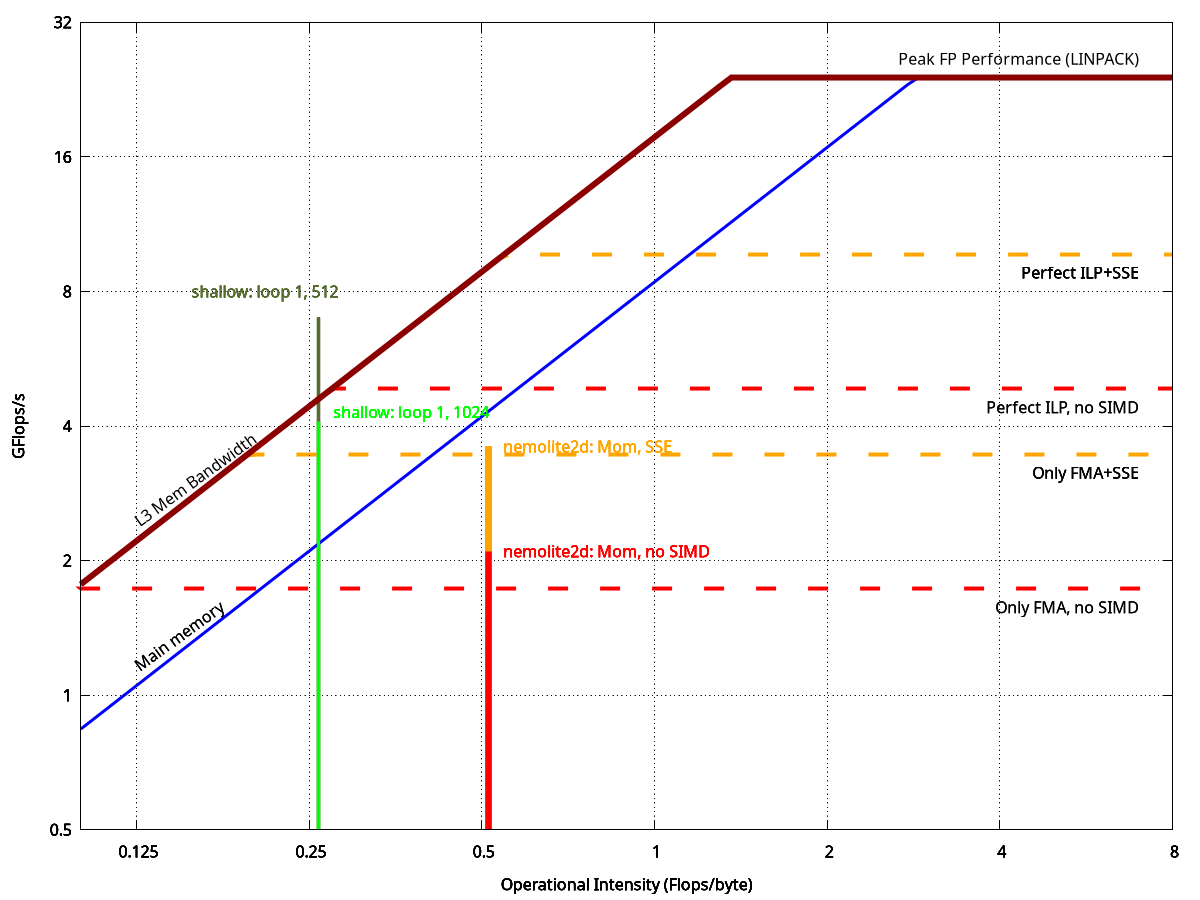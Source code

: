 # initial config
set term postscript eps enhanced color
set output 'roofline.eps'
#set term pngcairo
#set output 'roofline.png'

set nokey
set grid layerdefault   linetype 0 linewidth 1.000,  linetype 0 linewidth 1.000

set xlabel "Operational Intensity (Flops/byte)"
set ylabel "GFlops/s"

# sets log base 2 scale for both axes
set logscale x 2
set logscale y 2

# label offsets
L_MEM_X=0.125
L_MEM_ANG=36

# range of each axis
MAX_X=8
MIN_Y=0.5
MAX_Y=32
set xrange [0.1:MAX_X]
set yrange [MIN_Y:MAX_Y]

# Kernel constants
# First loop nest of shallow has AI = 0.3 FLOP/byte
# Counting bytes from cache lines (i.e. 64 bytes per reference instead
# of just 8 bytes for a d.p. word) it is:
SHALLOW_LOOP1_AI = 0.26
# u-momentum kernel of nemolite2d has AI = 0.44 FLOP/byte
# Counting bytes from cache lines it is:
#NEMOLITE_MOM_AI = 0.38
# Using measured FLOP count it is:
NEMOLITE_MOM_AI = 0.514

# CPU CONSTANTS
# For single core of Xeon E5-2697 v2 (Archer), as measured with 
# the Intel MKL version of linpack. This is therefore using
# 256-bit AVX instructions (SIMD)
PEAK_GFLOPS=24.1
NUM_CORES=1

#ceilings
C_ALL_CORES		= 1
C_MUL_ADD_BAL	= NUM_CORES
# For Ivy Bridge, AVX registers are 256-bit and therefore can
# hold 4*64-bit double-precision reals. We therefore assume
# that peak, non-SIMD performance is 1/4 that of the performance
# obtained by Linpack
C_SIMD			= 4.0
C_ILP_ONLY		= 2 * C_SIMD
# Upper and lower bounds on performance of u-momentum kernel as
# obtained by analysing the DAG.
C_UMOM_PERFECT_ILP = 4.85
C_UMOM_NO_ILP = 1.73

# MEM CONSTANTS
# For single core of Xeon E5-2697 v2 (Archer) as measured with 
# the 'copy' result of STREAM
# with arrays of 15M elements. Therefore, this is bandwidth to 
# main memory, not cache. Units are GB/s.
PEAK_MEM_BW=8.4
# Using arrays of 0.5M elements I think we get bandwidth to
# L3 cache:
PEAK_L3_BW=17.7


NUM_CHANNELS=2
# first ceiling, without multiple memory channels
C_NO_MULTI_CHANNEL	= NUM_CHANNELS

# FUNCTIONS
mem_roof(x,peak)= x * peak
cpu_roof	= PEAK_GFLOPS
min(x, y)	= (x < y) ? x : y
max(x, y)       = (x > y) ? x : y

PEAK_BW = max(PEAK_MEM_BW,PEAK_L3_BW)

cpu_ceiling(x, y)	= min(mem_roof(x,PEAK_BW), y)
mem_ceiling(x)		= min(x, PEAK_GFLOPS)
roofline(x, y)		= cpu_ceiling(x, y)


# LINE STYLES
LINE_ROOF=1
LINE_CEIL=2
LINE_LOOP1_512=3
LINE_LOOP1_1024=4
LINE_MOM_256=5
LINE_MOM_256_SSE=6
LINE_UMOM_CEIL=8
LINE_UMOM_SSE_CEIL=9

# Width of the vertical 'bars' at x=1
BAR_WIDTH = 12

set style line LINE_ROOF	lt 1 lw 6 lc rgb "#8B0000"
set style line LINE_CEIL	lt 1 lw 3 lc rgb "blue"
set style line LINE_UMOM_CEIL	lt 1 dt 2 lw 4 lc rgb "red"
set style line LINE_UMOM_SSE_CEIL lt 1 dt 2 lw 4 lc rgb "orange"

set style line LINE_LOOP1_512     lt 1 lc rgb "dark-olivegreen"
set style line LINE_LOOP1_1024    lt 1 lc rgb "green"
set style line LINE_MOM_256       lt 1 lc rgb "red"
set style line LINE_MOM_256_SSE   lt 1 lc rgb "orange"

# PLOTS
set multiplot

# Bars for measured individual kernel performance

# From Shallow with the Cray compiler (as that's the best)

# Loop1 of shallow with 512^2 achieves 7.0 GFLOPS
set label 12 "shallow: loop 1, 512" at (SHALLOW_LOOP1_AI*0.6),8.0 front textcolor ls LINE_LOOP1_512
set arrow from SHALLOW_LOOP1_AI,MIN_Y to SHALLOW_LOOP1_AI,7.0 nohead ls LINE_LOOP1_512 lw BAR_WIDTH*SHALLOW_LOOP1_AI

set label 13 "shallow: loop 1, 1024" at (SHALLOW_LOOP1_AI*1.06), 4.3 front textcolor ls LINE_LOOP1_1024
# Loop1 of shallow with 1024^2 achieves 4.1 GFLOPS
set arrow from SHALLOW_LOOP1_AI,MIN_Y to SHALLOW_LOOP1_AI,4.1 nohead ls LINE_LOOP1_1024 lw BAR_WIDTH*SHALLOW_LOOP1_AI

# From Nemolite2D with Intel compiler (as that's the fastest)

# 256 domain should fit within L3 cache
set label 14 "nemolite2d: Mom, SSE" at (NEMOLITE_MOM_AI*1.06),3.6 front textcolor ls LINE_MOM_256_SSE
set arrow from NEMOLITE_MOM_AI,MIN_Y to NEMOLITE_MOM_AI,3.6 nohead ls LINE_MOM_256_SSE lw BAR_WIDTH*NEMOLITE_MOM_AI

# 256 domain without SIMD
set label 24 "nemolite2d: Mom, no SIMD" at (NEMOLITE_MOM_AI*1.06),2.1 front textcolor ls LINE_MOM_256
set arrow from NEMOLITE_MOM_AI,MIN_Y to NEMOLITE_MOM_AI,2.1 nohead ls LINE_MOM_256 lw BAR_WIDTH*NEMOLITE_MOM_AI


# CPU CEILINGS

# ILP and SIMD

# u-momentum upper bound (perfect ILP)
set label 20 "Perfect ILP, no SIMD" at (MAX_X-1),(C_UMOM_PERFECT_ILP/1.1) right
plot cpu_ceiling(x, C_UMOM_PERFECT_ILP) ls LINE_UMOM_CEIL

# u-momentum lower bound (only FMA ILP)
set label 21 "Only FMA, no SIMD" at (MAX_X-1),(C_UMOM_NO_ILP/1.1) right
plot cpu_ceiling(x, C_UMOM_NO_ILP) ls LINE_UMOM_CEIL

# u-momentum upper bound (perfect ILP) + perfect SSE
set label 20 "Perfect ILP+SSE" at (MAX_X-1),(2.0*C_UMOM_PERFECT_ILP/1.1) right
plot cpu_ceiling(x, 2.0*C_UMOM_PERFECT_ILP) ls LINE_UMOM_SSE_CEIL

# u-momentum lower bound (only FMA ILP) + perfect SSE
set label 21 "Only FMA+SSE" at (MAX_X-1),(2.0*C_UMOM_NO_ILP/1.1) right
plot cpu_ceiling(x, 2.0*C_UMOM_NO_ILP) ls LINE_UMOM_SSE_CEIL

# MEM CEILINGS

set label 8 "Main memory" at (L_MEM_X),(mem_roof(L_MEM_X,PEAK_MEM_BW)*1.1) rotate by L_MEM_ANG
plot mem_ceiling(mem_roof(x,PEAK_MEM_BW)) ls LINE_CEIL

# ROOFLINE
set label 1 "Peak FP Performance (LINPACK)" at (MAX_X-1),(PEAK_GFLOPS*1.1) right
set label 2 "L3 Mem Bandwidth" at L_MEM_X,mem_roof(L_MEM_X,PEAK_BW)*1.1 rotate by L_MEM_ANG
plot roofline(x, cpu_roof) ls LINE_ROOF

unset multiplot
